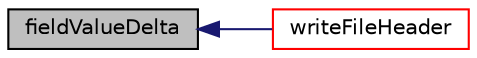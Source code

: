 digraph "fieldValueDelta"
{
  bgcolor="transparent";
  edge [fontname="Helvetica",fontsize="10",labelfontname="Helvetica",labelfontsize="10"];
  node [fontname="Helvetica",fontsize="10",shape=record];
  rankdir="LR";
  Node2 [label="fieldValueDelta",height=0.2,width=0.4,color="black", fillcolor="grey75", style="filled", fontcolor="black"];
  Node2 -> Node3 [dir="back",color="midnightblue",fontsize="10",style="solid",fontname="Helvetica"];
  Node3 [label="writeFileHeader",height=0.2,width=0.4,color="red",URL="$a24181.html#a9e619cf96b2a2ae6779b4209d45ed8f8",tooltip="Output file header information. "];
}
